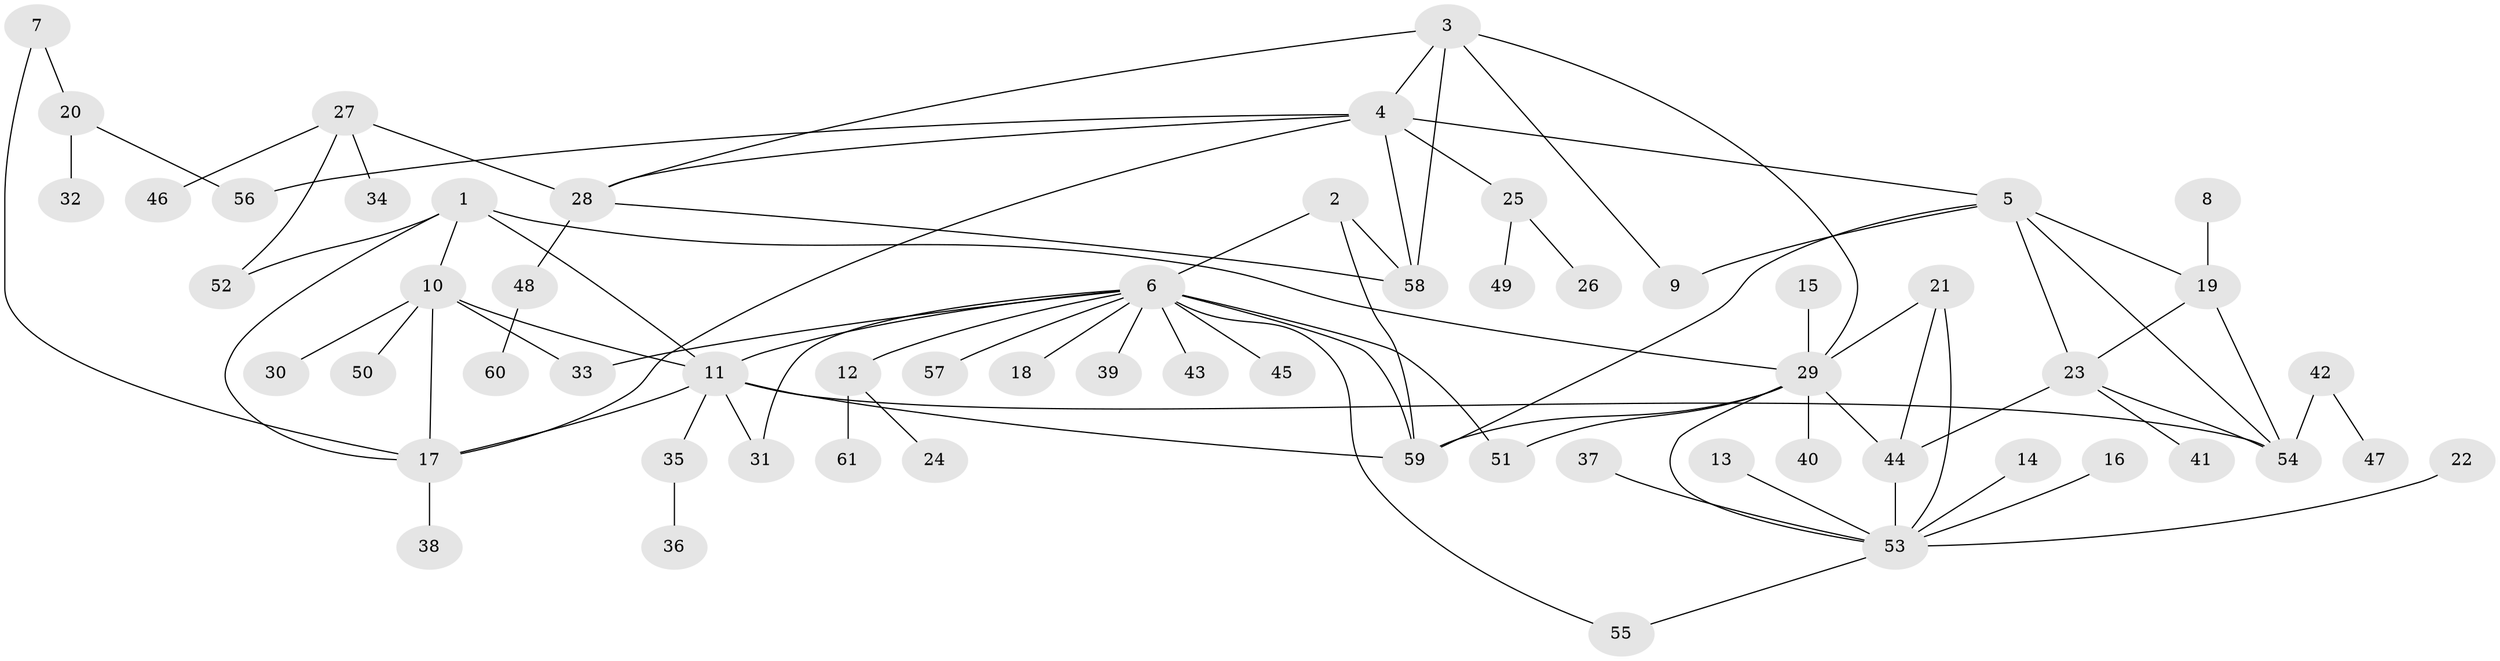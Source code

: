 // original degree distribution, {6: 0.05813953488372093, 8: 0.011627906976744186, 7: 0.046511627906976744, 3: 0.09302325581395349, 15: 0.011627906976744186, 4: 0.046511627906976744, 5: 0.046511627906976744, 10: 0.023255813953488372, 1: 0.5232558139534884, 2: 0.13953488372093023}
// Generated by graph-tools (version 1.1) at 2025/37/03/04/25 23:37:38]
// undirected, 61 vertices, 87 edges
graph export_dot {
  node [color=gray90,style=filled];
  1;
  2;
  3;
  4;
  5;
  6;
  7;
  8;
  9;
  10;
  11;
  12;
  13;
  14;
  15;
  16;
  17;
  18;
  19;
  20;
  21;
  22;
  23;
  24;
  25;
  26;
  27;
  28;
  29;
  30;
  31;
  32;
  33;
  34;
  35;
  36;
  37;
  38;
  39;
  40;
  41;
  42;
  43;
  44;
  45;
  46;
  47;
  48;
  49;
  50;
  51;
  52;
  53;
  54;
  55;
  56;
  57;
  58;
  59;
  60;
  61;
  1 -- 10 [weight=1.0];
  1 -- 11 [weight=1.0];
  1 -- 17 [weight=1.0];
  1 -- 29 [weight=1.0];
  1 -- 52 [weight=2.0];
  2 -- 6 [weight=2.0];
  2 -- 58 [weight=1.0];
  2 -- 59 [weight=2.0];
  3 -- 4 [weight=1.0];
  3 -- 9 [weight=1.0];
  3 -- 28 [weight=1.0];
  3 -- 29 [weight=1.0];
  3 -- 58 [weight=1.0];
  4 -- 5 [weight=1.0];
  4 -- 17 [weight=1.0];
  4 -- 25 [weight=1.0];
  4 -- 28 [weight=1.0];
  4 -- 56 [weight=1.0];
  4 -- 58 [weight=1.0];
  5 -- 9 [weight=1.0];
  5 -- 19 [weight=1.0];
  5 -- 23 [weight=1.0];
  5 -- 54 [weight=1.0];
  5 -- 59 [weight=1.0];
  6 -- 11 [weight=1.0];
  6 -- 12 [weight=1.0];
  6 -- 18 [weight=1.0];
  6 -- 31 [weight=1.0];
  6 -- 33 [weight=1.0];
  6 -- 39 [weight=1.0];
  6 -- 43 [weight=1.0];
  6 -- 45 [weight=1.0];
  6 -- 51 [weight=1.0];
  6 -- 55 [weight=1.0];
  6 -- 57 [weight=1.0];
  6 -- 59 [weight=1.0];
  7 -- 17 [weight=1.0];
  7 -- 20 [weight=1.0];
  8 -- 19 [weight=1.0];
  10 -- 11 [weight=1.0];
  10 -- 17 [weight=1.0];
  10 -- 30 [weight=1.0];
  10 -- 33 [weight=1.0];
  10 -- 50 [weight=1.0];
  11 -- 17 [weight=1.0];
  11 -- 31 [weight=1.0];
  11 -- 35 [weight=1.0];
  11 -- 54 [weight=1.0];
  11 -- 59 [weight=1.0];
  12 -- 24 [weight=1.0];
  12 -- 61 [weight=1.0];
  13 -- 53 [weight=1.0];
  14 -- 53 [weight=1.0];
  15 -- 29 [weight=1.0];
  16 -- 53 [weight=1.0];
  17 -- 38 [weight=1.0];
  19 -- 23 [weight=1.0];
  19 -- 54 [weight=1.0];
  20 -- 32 [weight=1.0];
  20 -- 56 [weight=1.0];
  21 -- 29 [weight=1.0];
  21 -- 44 [weight=1.0];
  21 -- 53 [weight=1.0];
  22 -- 53 [weight=1.0];
  23 -- 41 [weight=1.0];
  23 -- 44 [weight=1.0];
  23 -- 54 [weight=1.0];
  25 -- 26 [weight=1.0];
  25 -- 49 [weight=1.0];
  27 -- 28 [weight=1.0];
  27 -- 34 [weight=1.0];
  27 -- 46 [weight=1.0];
  27 -- 52 [weight=1.0];
  28 -- 48 [weight=1.0];
  28 -- 58 [weight=1.0];
  29 -- 40 [weight=1.0];
  29 -- 44 [weight=1.0];
  29 -- 51 [weight=1.0];
  29 -- 53 [weight=1.0];
  29 -- 59 [weight=1.0];
  35 -- 36 [weight=1.0];
  37 -- 53 [weight=1.0];
  42 -- 47 [weight=1.0];
  42 -- 54 [weight=1.0];
  44 -- 53 [weight=1.0];
  48 -- 60 [weight=1.0];
  53 -- 55 [weight=1.0];
}
